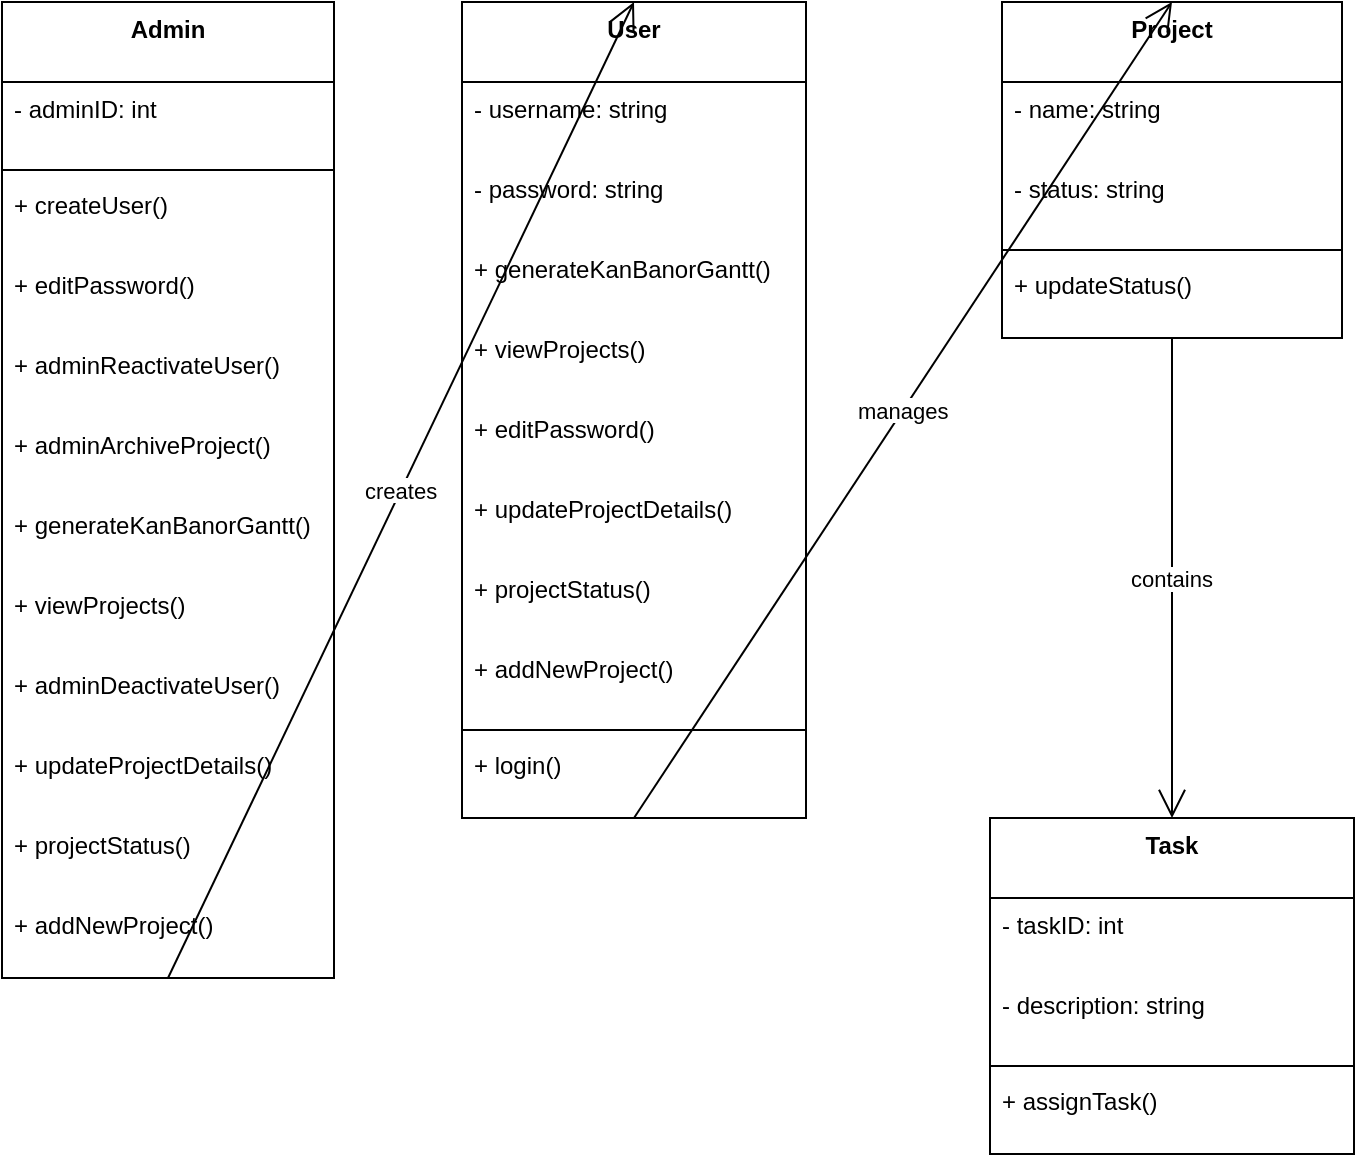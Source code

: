 <mxfile version="26.1.1">
  <diagram name="Page-1" id="oczxLAuZ5__DIqo6aTY9">
    <mxGraphModel grid="1" page="1" gridSize="10" guides="1" tooltips="1" connect="1" arrows="1" fold="1" pageScale="1" pageWidth="827" pageHeight="1169" math="0" shadow="0">
      <root>
        <mxCell id="0" />
        <mxCell id="1" parent="0" />
        <mxCell id="S64RcTSJbW4WfVAM-cjn-1" value="User" style="swimlane;fontStyle=1;align=center;verticalAlign=top;childLayout=stackLayout;horizontal=1;startSize=40;horizontalStack=0;resizeParent=1;resizeParentMax=0;resizeLast=0;collapsible=0;marginBottom=0;" vertex="1" parent="1">
          <mxGeometry x="-530" y="60" width="172" height="408" as="geometry" />
        </mxCell>
        <mxCell id="S64RcTSJbW4WfVAM-cjn-2" value="- username: string" style="text;strokeColor=none;fillColor=none;align=left;verticalAlign=top;spacingLeft=4;spacingRight=4;overflow=hidden;rotatable=0;points=[[0,0.5],[1,0.5]];portConstraint=eastwest;" vertex="1" parent="S64RcTSJbW4WfVAM-cjn-1">
          <mxGeometry y="40" width="172" height="40" as="geometry" />
        </mxCell>
        <mxCell id="S64RcTSJbW4WfVAM-cjn-3" value="- password: string" style="text;strokeColor=none;fillColor=none;align=left;verticalAlign=top;spacingLeft=4;spacingRight=4;overflow=hidden;rotatable=0;points=[[0,0.5],[1,0.5]];portConstraint=eastwest;" vertex="1" parent="S64RcTSJbW4WfVAM-cjn-1">
          <mxGeometry y="80" width="172" height="40" as="geometry" />
        </mxCell>
        <mxCell id="S64RcTSJbW4WfVAM-cjn-27" value="+ generateKanBanorGantt()" style="text;strokeColor=none;fillColor=none;align=left;verticalAlign=top;spacingLeft=4;spacingRight=4;overflow=hidden;rotatable=0;points=[[0,0.5],[1,0.5]];portConstraint=eastwest;" vertex="1" parent="S64RcTSJbW4WfVAM-cjn-1">
          <mxGeometry y="120" width="172" height="40" as="geometry" />
        </mxCell>
        <mxCell id="S64RcTSJbW4WfVAM-cjn-29" value="+ viewProjects()" style="text;strokeColor=none;fillColor=none;align=left;verticalAlign=top;spacingLeft=4;spacingRight=4;overflow=hidden;rotatable=0;points=[[0,0.5],[1,0.5]];portConstraint=eastwest;" vertex="1" parent="S64RcTSJbW4WfVAM-cjn-1">
          <mxGeometry y="160" width="172" height="40" as="geometry" />
        </mxCell>
        <mxCell id="S64RcTSJbW4WfVAM-cjn-30" value="+ editPassword()" style="text;strokeColor=none;fillColor=none;align=left;verticalAlign=top;spacingLeft=4;spacingRight=4;overflow=hidden;rotatable=0;points=[[0,0.5],[1,0.5]];portConstraint=eastwest;" vertex="1" parent="S64RcTSJbW4WfVAM-cjn-1">
          <mxGeometry y="200" width="172" height="40" as="geometry" />
        </mxCell>
        <mxCell id="S64RcTSJbW4WfVAM-cjn-33" value="+ updateProjectDetails()" style="text;strokeColor=none;fillColor=none;align=left;verticalAlign=top;spacingLeft=4;spacingRight=4;overflow=hidden;rotatable=0;points=[[0,0.5],[1,0.5]];portConstraint=eastwest;" vertex="1" parent="S64RcTSJbW4WfVAM-cjn-1">
          <mxGeometry y="240" width="172" height="40" as="geometry" />
        </mxCell>
        <mxCell id="S64RcTSJbW4WfVAM-cjn-34" value="+ projectStatus()" style="text;strokeColor=none;fillColor=none;align=left;verticalAlign=top;spacingLeft=4;spacingRight=4;overflow=hidden;rotatable=0;points=[[0,0.5],[1,0.5]];portConstraint=eastwest;" vertex="1" parent="S64RcTSJbW4WfVAM-cjn-1">
          <mxGeometry y="280" width="172" height="40" as="geometry" />
        </mxCell>
        <mxCell id="S64RcTSJbW4WfVAM-cjn-36" value="+ addNewProject()" style="text;strokeColor=none;fillColor=none;align=left;verticalAlign=top;spacingLeft=4;spacingRight=4;overflow=hidden;rotatable=0;points=[[0,0.5],[1,0.5]];portConstraint=eastwest;" vertex="1" parent="S64RcTSJbW4WfVAM-cjn-1">
          <mxGeometry y="320" width="172" height="40" as="geometry" />
        </mxCell>
        <mxCell id="S64RcTSJbW4WfVAM-cjn-4" style="line;strokeWidth=1;fillColor=none;align=left;verticalAlign=middle;spacingTop=-1;spacingLeft=3;spacingRight=3;rotatable=0;labelPosition=right;points=[];portConstraint=eastwest;strokeColor=inherit;" vertex="1" parent="S64RcTSJbW4WfVAM-cjn-1">
          <mxGeometry y="360" width="172" height="8" as="geometry" />
        </mxCell>
        <mxCell id="S64RcTSJbW4WfVAM-cjn-5" value="+ login()" style="text;strokeColor=none;fillColor=none;align=left;verticalAlign=top;spacingLeft=4;spacingRight=4;overflow=hidden;rotatable=0;points=[[0,0.5],[1,0.5]];portConstraint=eastwest;" vertex="1" parent="S64RcTSJbW4WfVAM-cjn-1">
          <mxGeometry y="368" width="172" height="40" as="geometry" />
        </mxCell>
        <mxCell id="S64RcTSJbW4WfVAM-cjn-6" value="Admin" style="swimlane;fontStyle=1;align=center;verticalAlign=top;childLayout=stackLayout;horizontal=1;startSize=40;horizontalStack=0;resizeParent=1;resizeParentMax=0;resizeLast=0;collapsible=0;marginBottom=0;" vertex="1" parent="1">
          <mxGeometry x="-760" y="60" width="166" height="488" as="geometry" />
        </mxCell>
        <mxCell id="S64RcTSJbW4WfVAM-cjn-7" value="- adminID: int" style="text;strokeColor=none;fillColor=none;align=left;verticalAlign=top;spacingLeft=4;spacingRight=4;overflow=hidden;rotatable=0;points=[[0,0.5],[1,0.5]];portConstraint=eastwest;" vertex="1" parent="S64RcTSJbW4WfVAM-cjn-6">
          <mxGeometry y="40" width="166" height="40" as="geometry" />
        </mxCell>
        <mxCell id="S64RcTSJbW4WfVAM-cjn-8" style="line;strokeWidth=1;fillColor=none;align=left;verticalAlign=middle;spacingTop=-1;spacingLeft=3;spacingRight=3;rotatable=0;labelPosition=right;points=[];portConstraint=eastwest;strokeColor=inherit;" vertex="1" parent="S64RcTSJbW4WfVAM-cjn-6">
          <mxGeometry y="80" width="166" height="8" as="geometry" />
        </mxCell>
        <mxCell id="S64RcTSJbW4WfVAM-cjn-9" value="+ createUser()" style="text;strokeColor=none;fillColor=none;align=left;verticalAlign=top;spacingLeft=4;spacingRight=4;overflow=hidden;rotatable=0;points=[[0,0.5],[1,0.5]];portConstraint=eastwest;" vertex="1" parent="S64RcTSJbW4WfVAM-cjn-6">
          <mxGeometry y="88" width="166" height="40" as="geometry" />
        </mxCell>
        <mxCell id="S64RcTSJbW4WfVAM-cjn-10" value="+ editPassword()" style="text;strokeColor=none;fillColor=none;align=left;verticalAlign=top;spacingLeft=4;spacingRight=4;overflow=hidden;rotatable=0;points=[[0,0.5],[1,0.5]];portConstraint=eastwest;" vertex="1" parent="S64RcTSJbW4WfVAM-cjn-6">
          <mxGeometry y="128" width="166" height="40" as="geometry" />
        </mxCell>
        <mxCell id="S64RcTSJbW4WfVAM-cjn-24" value="+ adminReactivateUser()" style="text;strokeColor=none;fillColor=none;align=left;verticalAlign=top;spacingLeft=4;spacingRight=4;overflow=hidden;rotatable=0;points=[[0,0.5],[1,0.5]];portConstraint=eastwest;" vertex="1" parent="S64RcTSJbW4WfVAM-cjn-6">
          <mxGeometry y="168" width="166" height="40" as="geometry" />
        </mxCell>
        <mxCell id="S64RcTSJbW4WfVAM-cjn-25" value="+ adminArchiveProject()" style="text;strokeColor=none;fillColor=none;align=left;verticalAlign=top;spacingLeft=4;spacingRight=4;overflow=hidden;rotatable=0;points=[[0,0.5],[1,0.5]];portConstraint=eastwest;" vertex="1" parent="S64RcTSJbW4WfVAM-cjn-6">
          <mxGeometry y="208" width="166" height="40" as="geometry" />
        </mxCell>
        <mxCell id="S64RcTSJbW4WfVAM-cjn-26" value="+ generateKanBanorGantt()" style="text;strokeColor=none;fillColor=none;align=left;verticalAlign=top;spacingLeft=4;spacingRight=4;overflow=hidden;rotatable=0;points=[[0,0.5],[1,0.5]];portConstraint=eastwest;" vertex="1" parent="S64RcTSJbW4WfVAM-cjn-6">
          <mxGeometry y="248" width="166" height="40" as="geometry" />
        </mxCell>
        <mxCell id="S64RcTSJbW4WfVAM-cjn-28" value="+ viewProjects()" style="text;strokeColor=none;fillColor=none;align=left;verticalAlign=top;spacingLeft=4;spacingRight=4;overflow=hidden;rotatable=0;points=[[0,0.5],[1,0.5]];portConstraint=eastwest;" vertex="1" parent="S64RcTSJbW4WfVAM-cjn-6">
          <mxGeometry y="288" width="166" height="40" as="geometry" />
        </mxCell>
        <mxCell id="S64RcTSJbW4WfVAM-cjn-31" value="+ adminDeactivateUser()" style="text;strokeColor=none;fillColor=none;align=left;verticalAlign=top;spacingLeft=4;spacingRight=4;overflow=hidden;rotatable=0;points=[[0,0.5],[1,0.5]];portConstraint=eastwest;" vertex="1" parent="S64RcTSJbW4WfVAM-cjn-6">
          <mxGeometry y="328" width="166" height="40" as="geometry" />
        </mxCell>
        <mxCell id="S64RcTSJbW4WfVAM-cjn-32" value="+ updateProjectDetails()" style="text;strokeColor=none;fillColor=none;align=left;verticalAlign=top;spacingLeft=4;spacingRight=4;overflow=hidden;rotatable=0;points=[[0,0.5],[1,0.5]];portConstraint=eastwest;" vertex="1" parent="S64RcTSJbW4WfVAM-cjn-6">
          <mxGeometry y="368" width="166" height="40" as="geometry" />
        </mxCell>
        <mxCell id="S64RcTSJbW4WfVAM-cjn-35" value="+ projectStatus()" style="text;strokeColor=none;fillColor=none;align=left;verticalAlign=top;spacingLeft=4;spacingRight=4;overflow=hidden;rotatable=0;points=[[0,0.5],[1,0.5]];portConstraint=eastwest;" vertex="1" parent="S64RcTSJbW4WfVAM-cjn-6">
          <mxGeometry y="408" width="166" height="40" as="geometry" />
        </mxCell>
        <mxCell id="S64RcTSJbW4WfVAM-cjn-37" value="+ addNewProject()" style="text;strokeColor=none;fillColor=none;align=left;verticalAlign=top;spacingLeft=4;spacingRight=4;overflow=hidden;rotatable=0;points=[[0,0.5],[1,0.5]];portConstraint=eastwest;" vertex="1" parent="S64RcTSJbW4WfVAM-cjn-6">
          <mxGeometry y="448" width="166" height="40" as="geometry" />
        </mxCell>
        <mxCell id="S64RcTSJbW4WfVAM-cjn-11" value="Project" style="swimlane;fontStyle=1;align=center;verticalAlign=top;childLayout=stackLayout;horizontal=1;startSize=40;horizontalStack=0;resizeParent=1;resizeParentMax=0;resizeLast=0;collapsible=0;marginBottom=0;" vertex="1" parent="1">
          <mxGeometry x="-260" y="60" width="170" height="168" as="geometry" />
        </mxCell>
        <mxCell id="S64RcTSJbW4WfVAM-cjn-12" value="- name: string" style="text;strokeColor=none;fillColor=none;align=left;verticalAlign=top;spacingLeft=4;spacingRight=4;overflow=hidden;rotatable=0;points=[[0,0.5],[1,0.5]];portConstraint=eastwest;" vertex="1" parent="S64RcTSJbW4WfVAM-cjn-11">
          <mxGeometry y="40" width="170" height="40" as="geometry" />
        </mxCell>
        <mxCell id="S64RcTSJbW4WfVAM-cjn-13" value="- status: string" style="text;strokeColor=none;fillColor=none;align=left;verticalAlign=top;spacingLeft=4;spacingRight=4;overflow=hidden;rotatable=0;points=[[0,0.5],[1,0.5]];portConstraint=eastwest;" vertex="1" parent="S64RcTSJbW4WfVAM-cjn-11">
          <mxGeometry y="80" width="170" height="40" as="geometry" />
        </mxCell>
        <mxCell id="S64RcTSJbW4WfVAM-cjn-14" style="line;strokeWidth=1;fillColor=none;align=left;verticalAlign=middle;spacingTop=-1;spacingLeft=3;spacingRight=3;rotatable=0;labelPosition=right;points=[];portConstraint=eastwest;strokeColor=inherit;" vertex="1" parent="S64RcTSJbW4WfVAM-cjn-11">
          <mxGeometry y="120" width="170" height="8" as="geometry" />
        </mxCell>
        <mxCell id="S64RcTSJbW4WfVAM-cjn-15" value="+ updateStatus()" style="text;strokeColor=none;fillColor=none;align=left;verticalAlign=top;spacingLeft=4;spacingRight=4;overflow=hidden;rotatable=0;points=[[0,0.5],[1,0.5]];portConstraint=eastwest;" vertex="1" parent="S64RcTSJbW4WfVAM-cjn-11">
          <mxGeometry y="128" width="170" height="40" as="geometry" />
        </mxCell>
        <mxCell id="S64RcTSJbW4WfVAM-cjn-16" value="Task" style="swimlane;fontStyle=1;align=center;verticalAlign=top;childLayout=stackLayout;horizontal=1;startSize=40;horizontalStack=0;resizeParent=1;resizeParentMax=0;resizeLast=0;collapsible=0;marginBottom=0;" vertex="1" parent="1">
          <mxGeometry x="-266" y="468" width="182" height="168" as="geometry" />
        </mxCell>
        <mxCell id="S64RcTSJbW4WfVAM-cjn-17" value="- taskID: int" style="text;strokeColor=none;fillColor=none;align=left;verticalAlign=top;spacingLeft=4;spacingRight=4;overflow=hidden;rotatable=0;points=[[0,0.5],[1,0.5]];portConstraint=eastwest;" vertex="1" parent="S64RcTSJbW4WfVAM-cjn-16">
          <mxGeometry y="40" width="182" height="40" as="geometry" />
        </mxCell>
        <mxCell id="S64RcTSJbW4WfVAM-cjn-18" value="- description: string" style="text;strokeColor=none;fillColor=none;align=left;verticalAlign=top;spacingLeft=4;spacingRight=4;overflow=hidden;rotatable=0;points=[[0,0.5],[1,0.5]];portConstraint=eastwest;" vertex="1" parent="S64RcTSJbW4WfVAM-cjn-16">
          <mxGeometry y="80" width="182" height="40" as="geometry" />
        </mxCell>
        <mxCell id="S64RcTSJbW4WfVAM-cjn-19" style="line;strokeWidth=1;fillColor=none;align=left;verticalAlign=middle;spacingTop=-1;spacingLeft=3;spacingRight=3;rotatable=0;labelPosition=right;points=[];portConstraint=eastwest;strokeColor=inherit;" vertex="1" parent="S64RcTSJbW4WfVAM-cjn-16">
          <mxGeometry y="120" width="182" height="8" as="geometry" />
        </mxCell>
        <mxCell id="S64RcTSJbW4WfVAM-cjn-20" value="+ assignTask()" style="text;strokeColor=none;fillColor=none;align=left;verticalAlign=top;spacingLeft=4;spacingRight=4;overflow=hidden;rotatable=0;points=[[0,0.5],[1,0.5]];portConstraint=eastwest;" vertex="1" parent="S64RcTSJbW4WfVAM-cjn-16">
          <mxGeometry y="128" width="182" height="40" as="geometry" />
        </mxCell>
        <mxCell id="S64RcTSJbW4WfVAM-cjn-21" value="creates" style="curved=1;startArrow=none;endArrow=open;endSize=12;exitX=0.5;exitY=1;entryX=0.5;entryY=0;rounded=0;entryDx=0;entryDy=0;" edge="1" parent="1" source="S64RcTSJbW4WfVAM-cjn-6" target="S64RcTSJbW4WfVAM-cjn-1">
          <mxGeometry relative="1" as="geometry">
            <Array as="points" />
          </mxGeometry>
        </mxCell>
        <mxCell id="S64RcTSJbW4WfVAM-cjn-22" value="manages" style="curved=1;startArrow=none;endArrow=open;endSize=12;exitX=0.5;exitY=1;entryX=0.5;entryY=0;rounded=0;" edge="1" parent="1" source="S64RcTSJbW4WfVAM-cjn-1" target="S64RcTSJbW4WfVAM-cjn-11">
          <mxGeometry relative="1" as="geometry">
            <Array as="points" />
          </mxGeometry>
        </mxCell>
        <mxCell id="S64RcTSJbW4WfVAM-cjn-23" value="contains" style="curved=1;startArrow=none;endArrow=open;endSize=12;exitX=0.5;exitY=1;entryX=0.5;entryY=0;rounded=0;" edge="1" parent="1" source="S64RcTSJbW4WfVAM-cjn-11" target="S64RcTSJbW4WfVAM-cjn-16">
          <mxGeometry relative="1" as="geometry">
            <Array as="points" />
          </mxGeometry>
        </mxCell>
      </root>
    </mxGraphModel>
  </diagram>
</mxfile>
